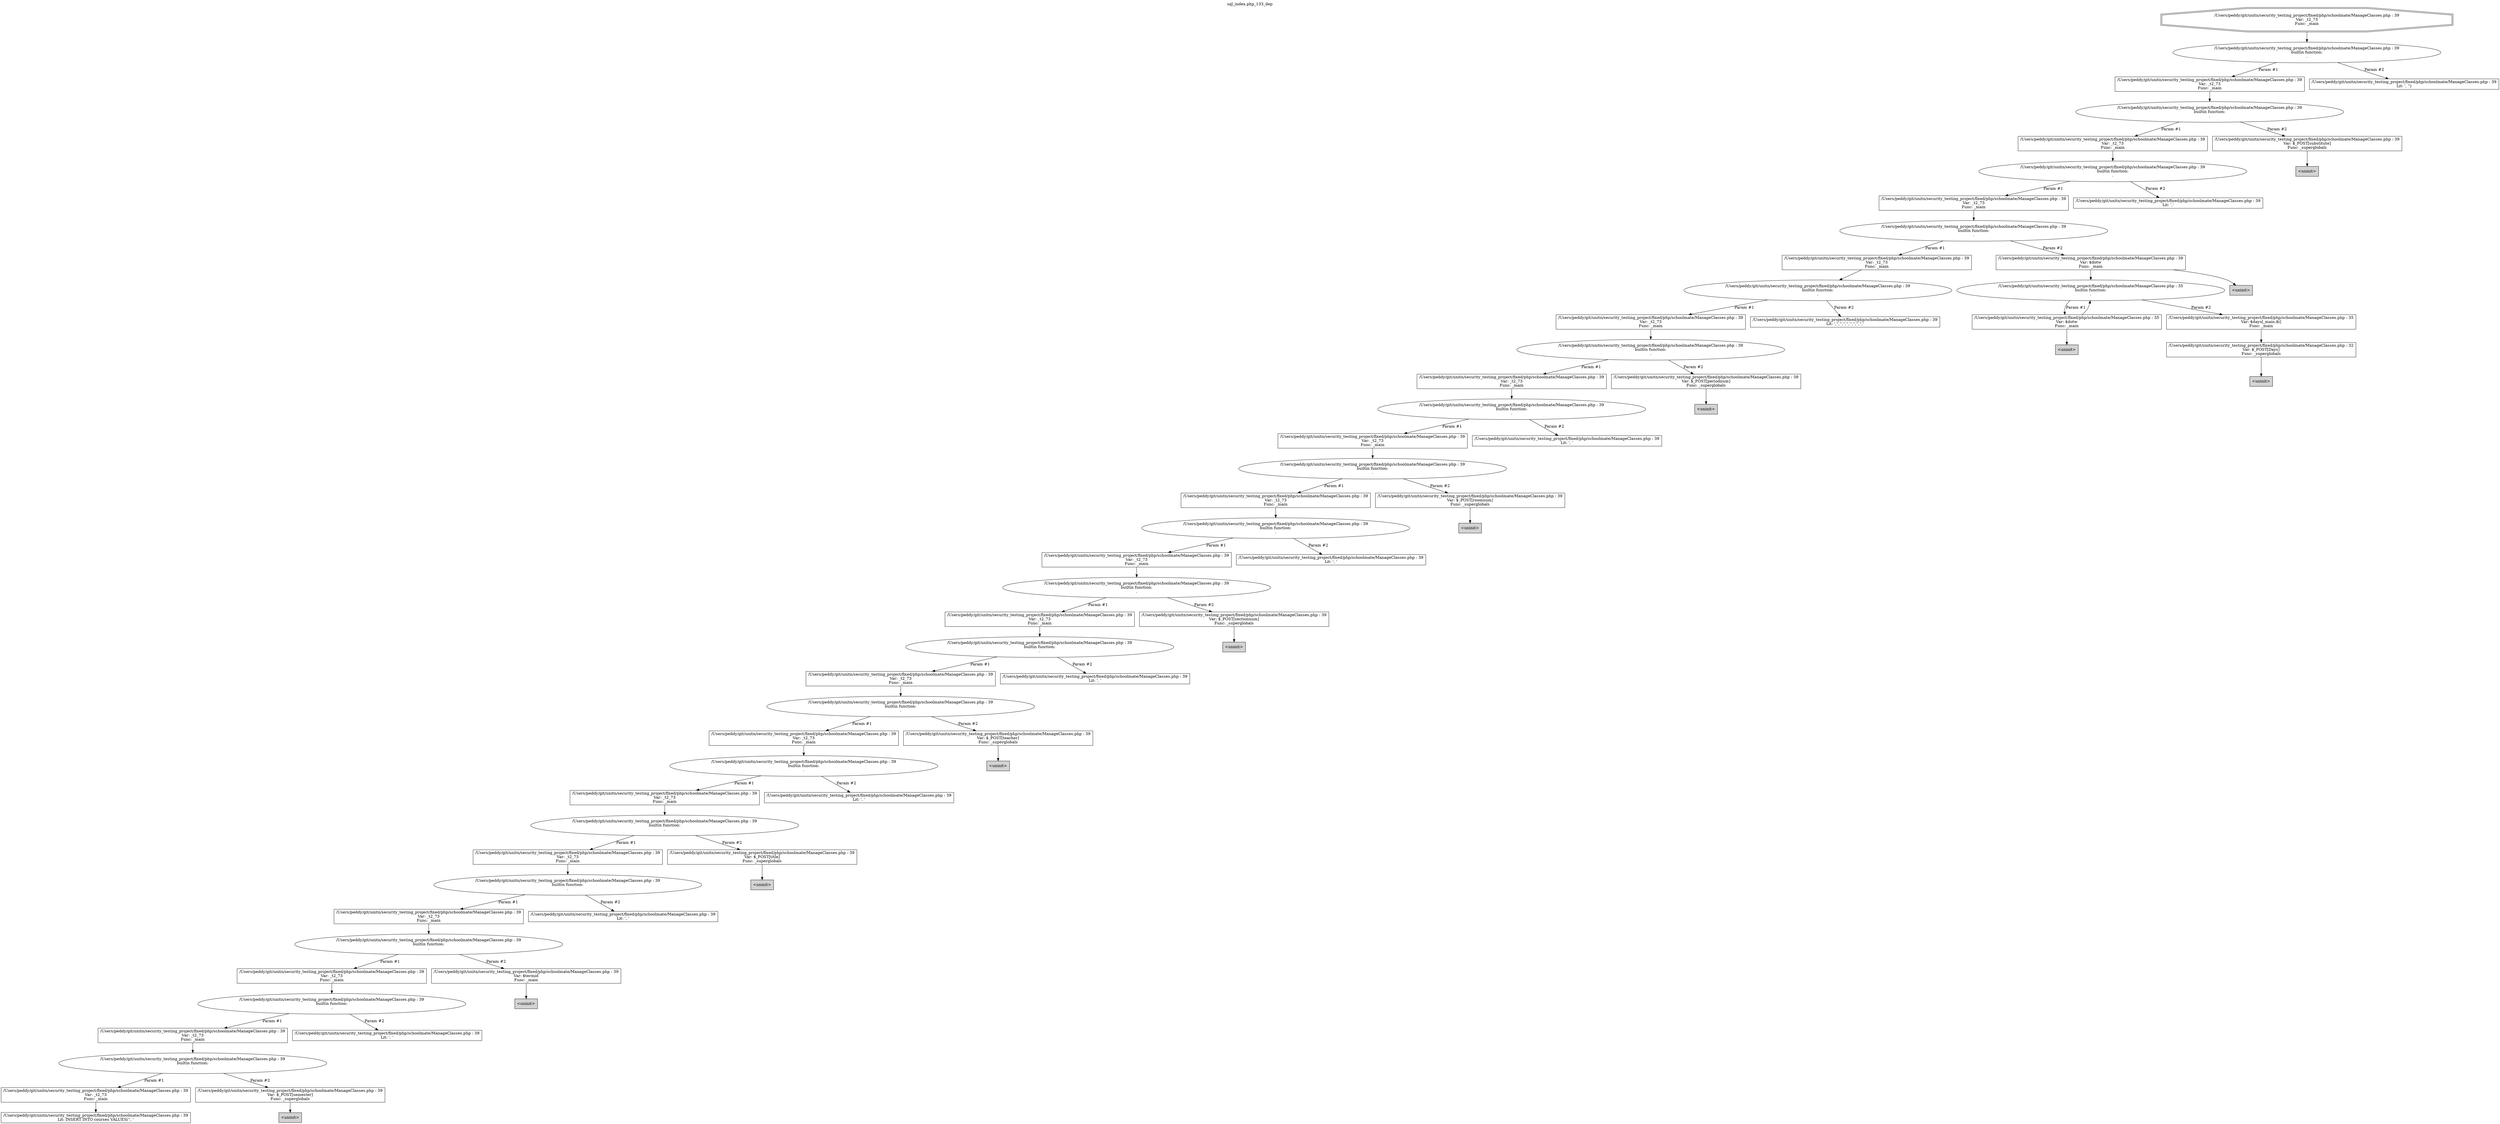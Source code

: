 digraph cfg {
  label="sql_index.php_133_dep";
  labelloc=t;
  n1 [shape=doubleoctagon, label="/Users/peddy/git/unitn/security_testing_project/fixed/php/schoolmate/ManageClasses.php : 39\nVar: _t2_73\nFunc: _main\n"];
  n2 [shape=ellipse, label="/Users/peddy/git/unitn/security_testing_project/fixed/php/schoolmate/ManageClasses.php : 39\nbuiltin function:\n.\n"];
  n3 [shape=box, label="/Users/peddy/git/unitn/security_testing_project/fixed/php/schoolmate/ManageClasses.php : 39\nVar: _t2_73\nFunc: _main\n"];
  n4 [shape=ellipse, label="/Users/peddy/git/unitn/security_testing_project/fixed/php/schoolmate/ManageClasses.php : 39\nbuiltin function:\n.\n"];
  n5 [shape=box, label="/Users/peddy/git/unitn/security_testing_project/fixed/php/schoolmate/ManageClasses.php : 39\nVar: _t2_73\nFunc: _main\n"];
  n6 [shape=ellipse, label="/Users/peddy/git/unitn/security_testing_project/fixed/php/schoolmate/ManageClasses.php : 39\nbuiltin function:\n.\n"];
  n7 [shape=box, label="/Users/peddy/git/unitn/security_testing_project/fixed/php/schoolmate/ManageClasses.php : 39\nVar: _t2_73\nFunc: _main\n"];
  n8 [shape=ellipse, label="/Users/peddy/git/unitn/security_testing_project/fixed/php/schoolmate/ManageClasses.php : 39\nbuiltin function:\n.\n"];
  n9 [shape=box, label="/Users/peddy/git/unitn/security_testing_project/fixed/php/schoolmate/ManageClasses.php : 39\nVar: _t2_73\nFunc: _main\n"];
  n10 [shape=ellipse, label="/Users/peddy/git/unitn/security_testing_project/fixed/php/schoolmate/ManageClasses.php : 39\nbuiltin function:\n.\n"];
  n11 [shape=box, label="/Users/peddy/git/unitn/security_testing_project/fixed/php/schoolmate/ManageClasses.php : 39\nVar: _t2_73\nFunc: _main\n"];
  n12 [shape=ellipse, label="/Users/peddy/git/unitn/security_testing_project/fixed/php/schoolmate/ManageClasses.php : 39\nbuiltin function:\n.\n"];
  n13 [shape=box, label="/Users/peddy/git/unitn/security_testing_project/fixed/php/schoolmate/ManageClasses.php : 39\nVar: _t2_73\nFunc: _main\n"];
  n14 [shape=ellipse, label="/Users/peddy/git/unitn/security_testing_project/fixed/php/schoolmate/ManageClasses.php : 39\nbuiltin function:\n.\n"];
  n15 [shape=box, label="/Users/peddy/git/unitn/security_testing_project/fixed/php/schoolmate/ManageClasses.php : 39\nVar: _t2_73\nFunc: _main\n"];
  n16 [shape=ellipse, label="/Users/peddy/git/unitn/security_testing_project/fixed/php/schoolmate/ManageClasses.php : 39\nbuiltin function:\n.\n"];
  n17 [shape=box, label="/Users/peddy/git/unitn/security_testing_project/fixed/php/schoolmate/ManageClasses.php : 39\nVar: _t2_73\nFunc: _main\n"];
  n18 [shape=ellipse, label="/Users/peddy/git/unitn/security_testing_project/fixed/php/schoolmate/ManageClasses.php : 39\nbuiltin function:\n.\n"];
  n19 [shape=box, label="/Users/peddy/git/unitn/security_testing_project/fixed/php/schoolmate/ManageClasses.php : 39\nVar: _t2_73\nFunc: _main\n"];
  n20 [shape=ellipse, label="/Users/peddy/git/unitn/security_testing_project/fixed/php/schoolmate/ManageClasses.php : 39\nbuiltin function:\n.\n"];
  n21 [shape=box, label="/Users/peddy/git/unitn/security_testing_project/fixed/php/schoolmate/ManageClasses.php : 39\nVar: _t2_73\nFunc: _main\n"];
  n22 [shape=ellipse, label="/Users/peddy/git/unitn/security_testing_project/fixed/php/schoolmate/ManageClasses.php : 39\nbuiltin function:\n.\n"];
  n23 [shape=box, label="/Users/peddy/git/unitn/security_testing_project/fixed/php/schoolmate/ManageClasses.php : 39\nVar: _t2_73\nFunc: _main\n"];
  n24 [shape=ellipse, label="/Users/peddy/git/unitn/security_testing_project/fixed/php/schoolmate/ManageClasses.php : 39\nbuiltin function:\n.\n"];
  n25 [shape=box, label="/Users/peddy/git/unitn/security_testing_project/fixed/php/schoolmate/ManageClasses.php : 39\nVar: _t2_73\nFunc: _main\n"];
  n26 [shape=ellipse, label="/Users/peddy/git/unitn/security_testing_project/fixed/php/schoolmate/ManageClasses.php : 39\nbuiltin function:\n.\n"];
  n27 [shape=box, label="/Users/peddy/git/unitn/security_testing_project/fixed/php/schoolmate/ManageClasses.php : 39\nVar: _t2_73\nFunc: _main\n"];
  n28 [shape=ellipse, label="/Users/peddy/git/unitn/security_testing_project/fixed/php/schoolmate/ManageClasses.php : 39\nbuiltin function:\n.\n"];
  n29 [shape=box, label="/Users/peddy/git/unitn/security_testing_project/fixed/php/schoolmate/ManageClasses.php : 39\nVar: _t2_73\nFunc: _main\n"];
  n30 [shape=ellipse, label="/Users/peddy/git/unitn/security_testing_project/fixed/php/schoolmate/ManageClasses.php : 39\nbuiltin function:\n.\n"];
  n31 [shape=box, label="/Users/peddy/git/unitn/security_testing_project/fixed/php/schoolmate/ManageClasses.php : 39\nVar: _t2_73\nFunc: _main\n"];
  n32 [shape=ellipse, label="/Users/peddy/git/unitn/security_testing_project/fixed/php/schoolmate/ManageClasses.php : 39\nbuiltin function:\n.\n"];
  n33 [shape=box, label="/Users/peddy/git/unitn/security_testing_project/fixed/php/schoolmate/ManageClasses.php : 39\nVar: _t2_73\nFunc: _main\n"];
  n34 [shape=ellipse, label="/Users/peddy/git/unitn/security_testing_project/fixed/php/schoolmate/ManageClasses.php : 39\nbuiltin function:\n.\n"];
  n35 [shape=box, label="/Users/peddy/git/unitn/security_testing_project/fixed/php/schoolmate/ManageClasses.php : 39\nVar: _t2_73\nFunc: _main\n"];
  n36 [shape=ellipse, label="/Users/peddy/git/unitn/security_testing_project/fixed/php/schoolmate/ManageClasses.php : 39\nbuiltin function:\n.\n"];
  n37 [shape=box, label="/Users/peddy/git/unitn/security_testing_project/fixed/php/schoolmate/ManageClasses.php : 39\nVar: _t2_73\nFunc: _main\n"];
  n38 [shape=box, label="/Users/peddy/git/unitn/security_testing_project/fixed/php/schoolmate/ManageClasses.php : 39\nLit: INSERT INTO courses VALUES('', '\n"];
  n39 [shape=box, label="/Users/peddy/git/unitn/security_testing_project/fixed/php/schoolmate/ManageClasses.php : 39\nVar: $_POST[semester]\nFunc: _superglobals\n"];
  n40 [shape=box, label="<uninit>",style=filled];
  n41 [shape=box, label="/Users/peddy/git/unitn/security_testing_project/fixed/php/schoolmate/ManageClasses.php : 39\nLit: ', '\n"];
  n42 [shape=box, label="/Users/peddy/git/unitn/security_testing_project/fixed/php/schoolmate/ManageClasses.php : 39\nVar: $termid\nFunc: _main\n"];
  n43 [shape=box, label="<uninit>",style=filled];
  n44 [shape=box, label="/Users/peddy/git/unitn/security_testing_project/fixed/php/schoolmate/ManageClasses.php : 39\nLit: ', '\n"];
  n45 [shape=box, label="/Users/peddy/git/unitn/security_testing_project/fixed/php/schoolmate/ManageClasses.php : 39\nVar: $_POST[title]\nFunc: _superglobals\n"];
  n46 [shape=box, label="<uninit>",style=filled];
  n47 [shape=box, label="/Users/peddy/git/unitn/security_testing_project/fixed/php/schoolmate/ManageClasses.php : 39\nLit: ', '\n"];
  n48 [shape=box, label="/Users/peddy/git/unitn/security_testing_project/fixed/php/schoolmate/ManageClasses.php : 39\nVar: $_POST[teacher]\nFunc: _superglobals\n"];
  n49 [shape=box, label="<uninit>",style=filled];
  n50 [shape=box, label="/Users/peddy/git/unitn/security_testing_project/fixed/php/schoolmate/ManageClasses.php : 39\nLit: ', '\n"];
  n51 [shape=box, label="/Users/peddy/git/unitn/security_testing_project/fixed/php/schoolmate/ManageClasses.php : 39\nVar: $_POST[sectionnum]\nFunc: _superglobals\n"];
  n52 [shape=box, label="<uninit>",style=filled];
  n53 [shape=box, label="/Users/peddy/git/unitn/security_testing_project/fixed/php/schoolmate/ManageClasses.php : 39\nLit: ', '\n"];
  n54 [shape=box, label="/Users/peddy/git/unitn/security_testing_project/fixed/php/schoolmate/ManageClasses.php : 39\nVar: $_POST[roomnum]\nFunc: _superglobals\n"];
  n55 [shape=box, label="<uninit>",style=filled];
  n56 [shape=box, label="/Users/peddy/git/unitn/security_testing_project/fixed/php/schoolmate/ManageClasses.php : 39\nLit: ', '\n"];
  n57 [shape=box, label="/Users/peddy/git/unitn/security_testing_project/fixed/php/schoolmate/ManageClasses.php : 39\nVar: $_POST[periodnum]\nFunc: _superglobals\n"];
  n58 [shape=box, label="<uninit>",style=filled];
  n59 [shape=box, label="/Users/peddy/git/unitn/security_testing_project/fixed/php/schoolmate/ManageClasses.php : 39\nLit: ','','','','','','','','','\n"];
  n60 [shape=box, label="/Users/peddy/git/unitn/security_testing_project/fixed/php/schoolmate/ManageClasses.php : 39\nVar: $dotw\nFunc: _main\n"];
  n61 [shape=ellipse, label="/Users/peddy/git/unitn/security_testing_project/fixed/php/schoolmate/ManageClasses.php : 35\nbuiltin function:\n.\n"];
  n62 [shape=box, label="/Users/peddy/git/unitn/security_testing_project/fixed/php/schoolmate/ManageClasses.php : 35\nVar: $dotw\nFunc: _main\n"];
  n63 [shape=box, label="<uninit>",style=filled];
  n64 [shape=box, label="/Users/peddy/git/unitn/security_testing_project/fixed/php/schoolmate/ManageClasses.php : 35\nVar: $days[_main.$i]\nFunc: _main\n"];
  n65 [shape=box, label="/Users/peddy/git/unitn/security_testing_project/fixed/php/schoolmate/ManageClasses.php : 32\nVar: $_POST[Days]\nFunc: _superglobals\n"];
  n66 [shape=box, label="<uninit>",style=filled];
  n67 [shape=box, label="<uninit>",style=filled];
  n68 [shape=box, label="/Users/peddy/git/unitn/security_testing_project/fixed/php/schoolmate/ManageClasses.php : 39\nLit: ','\n"];
  n69 [shape=box, label="/Users/peddy/git/unitn/security_testing_project/fixed/php/schoolmate/ManageClasses.php : 39\nVar: $_POST[substitute]\nFunc: _superglobals\n"];
  n70 [shape=box, label="<uninit>",style=filled];
  n71 [shape=box, label="/Users/peddy/git/unitn/security_testing_project/fixed/php/schoolmate/ManageClasses.php : 39\nLit: ', '')\n"];
  n1 -> n2;
  n3 -> n4;
  n5 -> n6;
  n7 -> n8;
  n9 -> n10;
  n11 -> n12;
  n13 -> n14;
  n15 -> n16;
  n17 -> n18;
  n19 -> n20;
  n21 -> n22;
  n23 -> n24;
  n25 -> n26;
  n27 -> n28;
  n29 -> n30;
  n31 -> n32;
  n33 -> n34;
  n35 -> n36;
  n37 -> n38;
  n36 -> n37[label="Param #1"];
  n36 -> n39[label="Param #2"];
  n39 -> n40;
  n34 -> n35[label="Param #1"];
  n34 -> n41[label="Param #2"];
  n32 -> n33[label="Param #1"];
  n32 -> n42[label="Param #2"];
  n42 -> n43;
  n30 -> n31[label="Param #1"];
  n30 -> n44[label="Param #2"];
  n28 -> n29[label="Param #1"];
  n28 -> n45[label="Param #2"];
  n45 -> n46;
  n26 -> n27[label="Param #1"];
  n26 -> n47[label="Param #2"];
  n24 -> n25[label="Param #1"];
  n24 -> n48[label="Param #2"];
  n48 -> n49;
  n22 -> n23[label="Param #1"];
  n22 -> n50[label="Param #2"];
  n20 -> n21[label="Param #1"];
  n20 -> n51[label="Param #2"];
  n51 -> n52;
  n18 -> n19[label="Param #1"];
  n18 -> n53[label="Param #2"];
  n16 -> n17[label="Param #1"];
  n16 -> n54[label="Param #2"];
  n54 -> n55;
  n14 -> n15[label="Param #1"];
  n14 -> n56[label="Param #2"];
  n12 -> n13[label="Param #1"];
  n12 -> n57[label="Param #2"];
  n57 -> n58;
  n10 -> n11[label="Param #1"];
  n10 -> n59[label="Param #2"];
  n8 -> n9[label="Param #1"];
  n8 -> n60[label="Param #2"];
  n60 -> n61;
  n60 -> n67;
  n62 -> n61;
  n62 -> n63;
  n61 -> n62[label="Param #1"];
  n61 -> n64[label="Param #2"];
  n65 -> n66;
  n64 -> n65;
  n6 -> n7[label="Param #1"];
  n6 -> n68[label="Param #2"];
  n4 -> n5[label="Param #1"];
  n4 -> n69[label="Param #2"];
  n69 -> n70;
  n2 -> n3[label="Param #1"];
  n2 -> n71[label="Param #2"];
}
